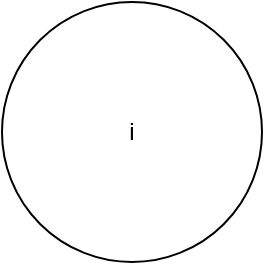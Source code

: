 <mxfile>
    <diagram name="Page-1" id="c37626ed-c26b-45fb-9056-f9ebc6bb27b6">
        <mxGraphModel dx="1204" dy="790" grid="1" gridSize="10" guides="1" tooltips="1" connect="1" arrows="1" fold="1" page="1" pageScale="1" pageWidth="1100" pageHeight="850" background="none" math="0" shadow="0">
            <root>
                <mxCell id="0"/>
                <mxCell id="1" parent="0"/>
                <mxCell id="nPgz_P1dPb5N0Rl0QCjo-1" value="i" style="ellipse;whiteSpace=wrap;html=1;aspect=fixed;shadow=0;sketch=0;" parent="1" vertex="1">
                    <mxGeometry x="485" y="250" width="130" height="130" as="geometry"/>
                </mxCell>
            </root>
        </mxGraphModel>
    </diagram>
    <diagram id="8DK2omigD9w6AlY_a2ba" name="Страница 2">
        <mxGraphModel dx="1204" dy="790" grid="1" gridSize="10" guides="1" tooltips="1" connect="1" arrows="1" fold="1" page="1" pageScale="1" pageWidth="827" pageHeight="1169" math="0" shadow="0">
            <root>
                <mxCell id="6KjK6i4TNeIxf64NpvG5-0"/>
                <mxCell id="6KjK6i4TNeIxf64NpvG5-1" parent="6KjK6i4TNeIxf64NpvG5-0"/>
            </root>
        </mxGraphModel>
    </diagram>
</mxfile>